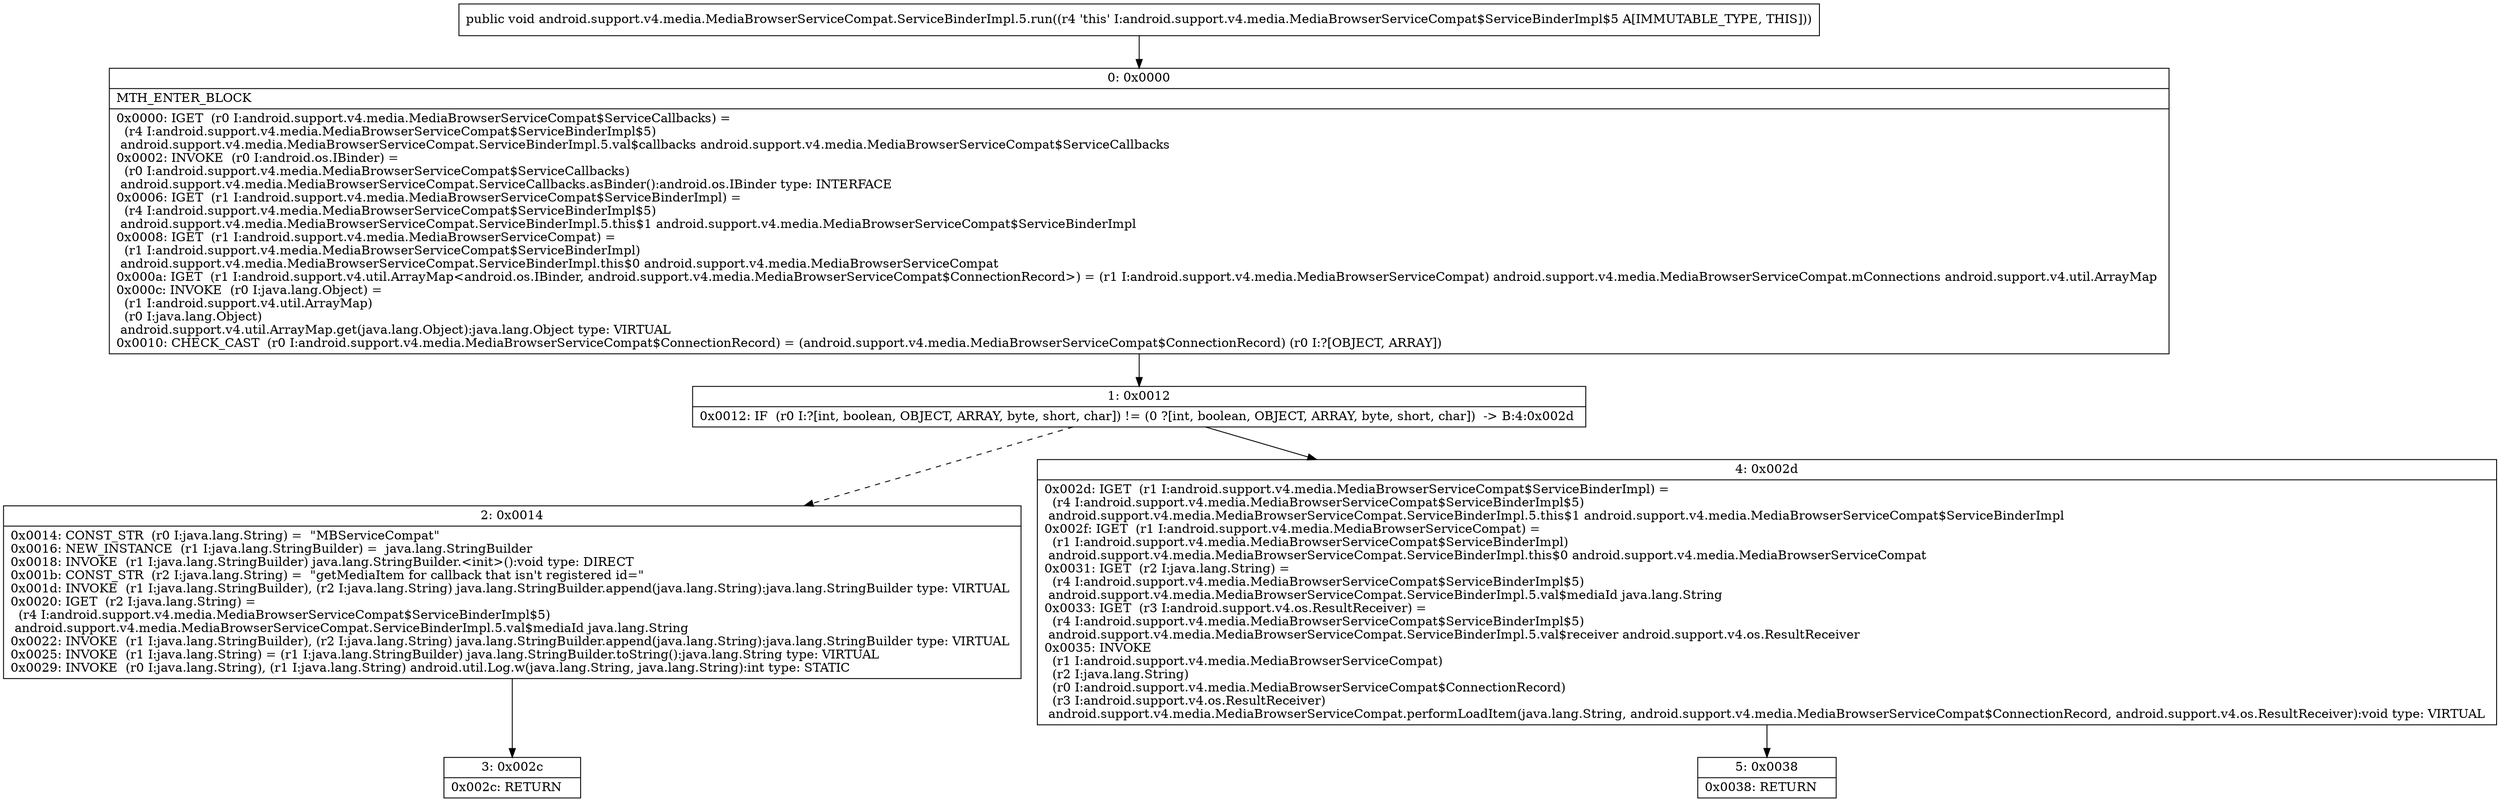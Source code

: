digraph "CFG forandroid.support.v4.media.MediaBrowserServiceCompat.ServiceBinderImpl.5.run()V" {
Node_0 [shape=record,label="{0\:\ 0x0000|MTH_ENTER_BLOCK\l|0x0000: IGET  (r0 I:android.support.v4.media.MediaBrowserServiceCompat$ServiceCallbacks) = \l  (r4 I:android.support.v4.media.MediaBrowserServiceCompat$ServiceBinderImpl$5)\l android.support.v4.media.MediaBrowserServiceCompat.ServiceBinderImpl.5.val$callbacks android.support.v4.media.MediaBrowserServiceCompat$ServiceCallbacks \l0x0002: INVOKE  (r0 I:android.os.IBinder) = \l  (r0 I:android.support.v4.media.MediaBrowserServiceCompat$ServiceCallbacks)\l android.support.v4.media.MediaBrowserServiceCompat.ServiceCallbacks.asBinder():android.os.IBinder type: INTERFACE \l0x0006: IGET  (r1 I:android.support.v4.media.MediaBrowserServiceCompat$ServiceBinderImpl) = \l  (r4 I:android.support.v4.media.MediaBrowserServiceCompat$ServiceBinderImpl$5)\l android.support.v4.media.MediaBrowserServiceCompat.ServiceBinderImpl.5.this$1 android.support.v4.media.MediaBrowserServiceCompat$ServiceBinderImpl \l0x0008: IGET  (r1 I:android.support.v4.media.MediaBrowserServiceCompat) = \l  (r1 I:android.support.v4.media.MediaBrowserServiceCompat$ServiceBinderImpl)\l android.support.v4.media.MediaBrowserServiceCompat.ServiceBinderImpl.this$0 android.support.v4.media.MediaBrowserServiceCompat \l0x000a: IGET  (r1 I:android.support.v4.util.ArrayMap\<android.os.IBinder, android.support.v4.media.MediaBrowserServiceCompat$ConnectionRecord\>) = (r1 I:android.support.v4.media.MediaBrowserServiceCompat) android.support.v4.media.MediaBrowserServiceCompat.mConnections android.support.v4.util.ArrayMap \l0x000c: INVOKE  (r0 I:java.lang.Object) = \l  (r1 I:android.support.v4.util.ArrayMap)\l  (r0 I:java.lang.Object)\l android.support.v4.util.ArrayMap.get(java.lang.Object):java.lang.Object type: VIRTUAL \l0x0010: CHECK_CAST  (r0 I:android.support.v4.media.MediaBrowserServiceCompat$ConnectionRecord) = (android.support.v4.media.MediaBrowserServiceCompat$ConnectionRecord) (r0 I:?[OBJECT, ARRAY]) \l}"];
Node_1 [shape=record,label="{1\:\ 0x0012|0x0012: IF  (r0 I:?[int, boolean, OBJECT, ARRAY, byte, short, char]) != (0 ?[int, boolean, OBJECT, ARRAY, byte, short, char])  \-\> B:4:0x002d \l}"];
Node_2 [shape=record,label="{2\:\ 0x0014|0x0014: CONST_STR  (r0 I:java.lang.String) =  \"MBServiceCompat\" \l0x0016: NEW_INSTANCE  (r1 I:java.lang.StringBuilder) =  java.lang.StringBuilder \l0x0018: INVOKE  (r1 I:java.lang.StringBuilder) java.lang.StringBuilder.\<init\>():void type: DIRECT \l0x001b: CONST_STR  (r2 I:java.lang.String) =  \"getMediaItem for callback that isn't registered id=\" \l0x001d: INVOKE  (r1 I:java.lang.StringBuilder), (r2 I:java.lang.String) java.lang.StringBuilder.append(java.lang.String):java.lang.StringBuilder type: VIRTUAL \l0x0020: IGET  (r2 I:java.lang.String) = \l  (r4 I:android.support.v4.media.MediaBrowserServiceCompat$ServiceBinderImpl$5)\l android.support.v4.media.MediaBrowserServiceCompat.ServiceBinderImpl.5.val$mediaId java.lang.String \l0x0022: INVOKE  (r1 I:java.lang.StringBuilder), (r2 I:java.lang.String) java.lang.StringBuilder.append(java.lang.String):java.lang.StringBuilder type: VIRTUAL \l0x0025: INVOKE  (r1 I:java.lang.String) = (r1 I:java.lang.StringBuilder) java.lang.StringBuilder.toString():java.lang.String type: VIRTUAL \l0x0029: INVOKE  (r0 I:java.lang.String), (r1 I:java.lang.String) android.util.Log.w(java.lang.String, java.lang.String):int type: STATIC \l}"];
Node_3 [shape=record,label="{3\:\ 0x002c|0x002c: RETURN   \l}"];
Node_4 [shape=record,label="{4\:\ 0x002d|0x002d: IGET  (r1 I:android.support.v4.media.MediaBrowserServiceCompat$ServiceBinderImpl) = \l  (r4 I:android.support.v4.media.MediaBrowserServiceCompat$ServiceBinderImpl$5)\l android.support.v4.media.MediaBrowserServiceCompat.ServiceBinderImpl.5.this$1 android.support.v4.media.MediaBrowserServiceCompat$ServiceBinderImpl \l0x002f: IGET  (r1 I:android.support.v4.media.MediaBrowserServiceCompat) = \l  (r1 I:android.support.v4.media.MediaBrowserServiceCompat$ServiceBinderImpl)\l android.support.v4.media.MediaBrowserServiceCompat.ServiceBinderImpl.this$0 android.support.v4.media.MediaBrowserServiceCompat \l0x0031: IGET  (r2 I:java.lang.String) = \l  (r4 I:android.support.v4.media.MediaBrowserServiceCompat$ServiceBinderImpl$5)\l android.support.v4.media.MediaBrowserServiceCompat.ServiceBinderImpl.5.val$mediaId java.lang.String \l0x0033: IGET  (r3 I:android.support.v4.os.ResultReceiver) = \l  (r4 I:android.support.v4.media.MediaBrowserServiceCompat$ServiceBinderImpl$5)\l android.support.v4.media.MediaBrowserServiceCompat.ServiceBinderImpl.5.val$receiver android.support.v4.os.ResultReceiver \l0x0035: INVOKE  \l  (r1 I:android.support.v4.media.MediaBrowserServiceCompat)\l  (r2 I:java.lang.String)\l  (r0 I:android.support.v4.media.MediaBrowserServiceCompat$ConnectionRecord)\l  (r3 I:android.support.v4.os.ResultReceiver)\l android.support.v4.media.MediaBrowserServiceCompat.performLoadItem(java.lang.String, android.support.v4.media.MediaBrowserServiceCompat$ConnectionRecord, android.support.v4.os.ResultReceiver):void type: VIRTUAL \l}"];
Node_5 [shape=record,label="{5\:\ 0x0038|0x0038: RETURN   \l}"];
MethodNode[shape=record,label="{public void android.support.v4.media.MediaBrowserServiceCompat.ServiceBinderImpl.5.run((r4 'this' I:android.support.v4.media.MediaBrowserServiceCompat$ServiceBinderImpl$5 A[IMMUTABLE_TYPE, THIS])) }"];
MethodNode -> Node_0;
Node_0 -> Node_1;
Node_1 -> Node_2[style=dashed];
Node_1 -> Node_4;
Node_2 -> Node_3;
Node_4 -> Node_5;
}

